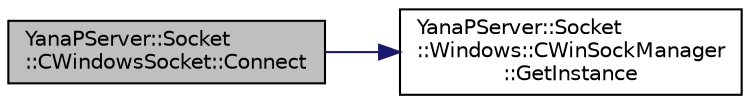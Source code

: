 digraph "YanaPServer::Socket::CWindowsSocket::Connect"
{
  edge [fontname="Helvetica",fontsize="10",labelfontname="Helvetica",labelfontsize="10"];
  node [fontname="Helvetica",fontsize="10",shape=record];
  rankdir="LR";
  Node4 [label="YanaPServer::Socket\l::CWindowsSocket::Connect",height=0.2,width=0.4,color="black", fillcolor="grey75", style="filled", fontcolor="black"];
  Node4 -> Node5 [color="midnightblue",fontsize="10",style="solid",fontname="Helvetica"];
  Node5 [label="YanaPServer::Socket\l::Windows::CWinSockManager\l::GetInstance",height=0.2,width=0.4,color="black", fillcolor="white", style="filled",URL="$class_yana_p_server_1_1_socket_1_1_windows_1_1_c_win_sock_manager.html#a31ece1d891e0e5bb8f7122e01a60f48f",tooltip="シングルトンインスタンス取得 "];
}
